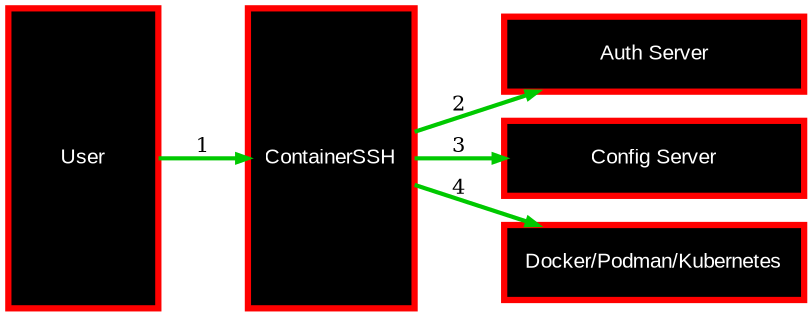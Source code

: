 digraph architecture {
    rankdir=LR;
    concentrate=true;
    graph [splines=line, nodesep=0.2, fontname="Arial", concentrate=true]
    node [width=2, shape=box, style=filled, fillcolor=black, color=red, fontcolor=white, fontsize=10, fontname="Arial", penwidth=3]
    edge [penwidth=2, color="#00C900", arrowsize=0.5, tailclip=true, fontsize=10]

    subgraph {
        node [height=2, width=1]
        User -> ContainerSSH [label="1"]
    }

    subgraph {
        ContainerSSH -> "Auth Server" [label="2"];
        ContainerSSH -> "Config Server" [label="3"]
        ContainerSSH -> "Docker/Podman/Kubernetes" [label="4"]
    }
}